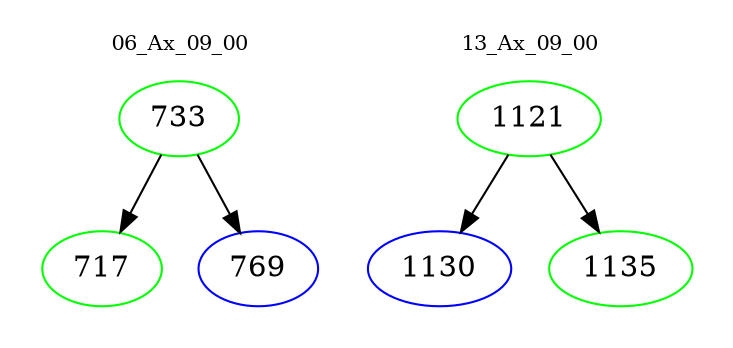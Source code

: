 digraph{
subgraph cluster_0 {
color = white
label = "06_Ax_09_00";
fontsize=10;
T0_733 [label="733", color="green"]
T0_733 -> T0_717 [color="black"]
T0_717 [label="717", color="green"]
T0_733 -> T0_769 [color="black"]
T0_769 [label="769", color="blue"]
}
subgraph cluster_1 {
color = white
label = "13_Ax_09_00";
fontsize=10;
T1_1121 [label="1121", color="green"]
T1_1121 -> T1_1130 [color="black"]
T1_1130 [label="1130", color="blue"]
T1_1121 -> T1_1135 [color="black"]
T1_1135 [label="1135", color="green"]
}
}
